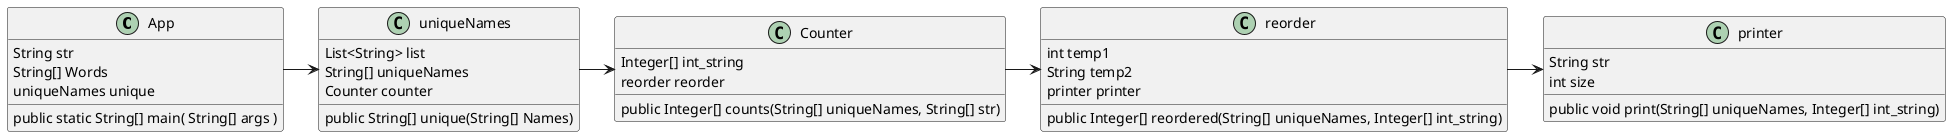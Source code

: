 @startuml
'https://plantuml.com/sequence-diagram

autonumber

@startuml
class App
{
    public static String[] main( String[] args )
    String str
    String[] Words
    uniqueNames unique
}
class uniqueNames
{
    public String[] unique(String[] Names)
    List<String> list
    String[] uniqueNames
    Counter counter

}
class Counter
{
    public Integer[] counts(String[] uniqueNames, String[] str)
    Integer[] int_string
    reorder reorder
}
class reorder
{
    public Integer[] reordered(String[] uniqueNames, Integer[] int_string)
    int temp1
    String temp2
    printer printer
}
class printer
{
    public void print(String[] uniqueNames, Integer[] int_string)
    String str
    int size
}

App->uniqueNames
uniqueNames->Counter
Counter->reorder
reorder->printer

@enduml